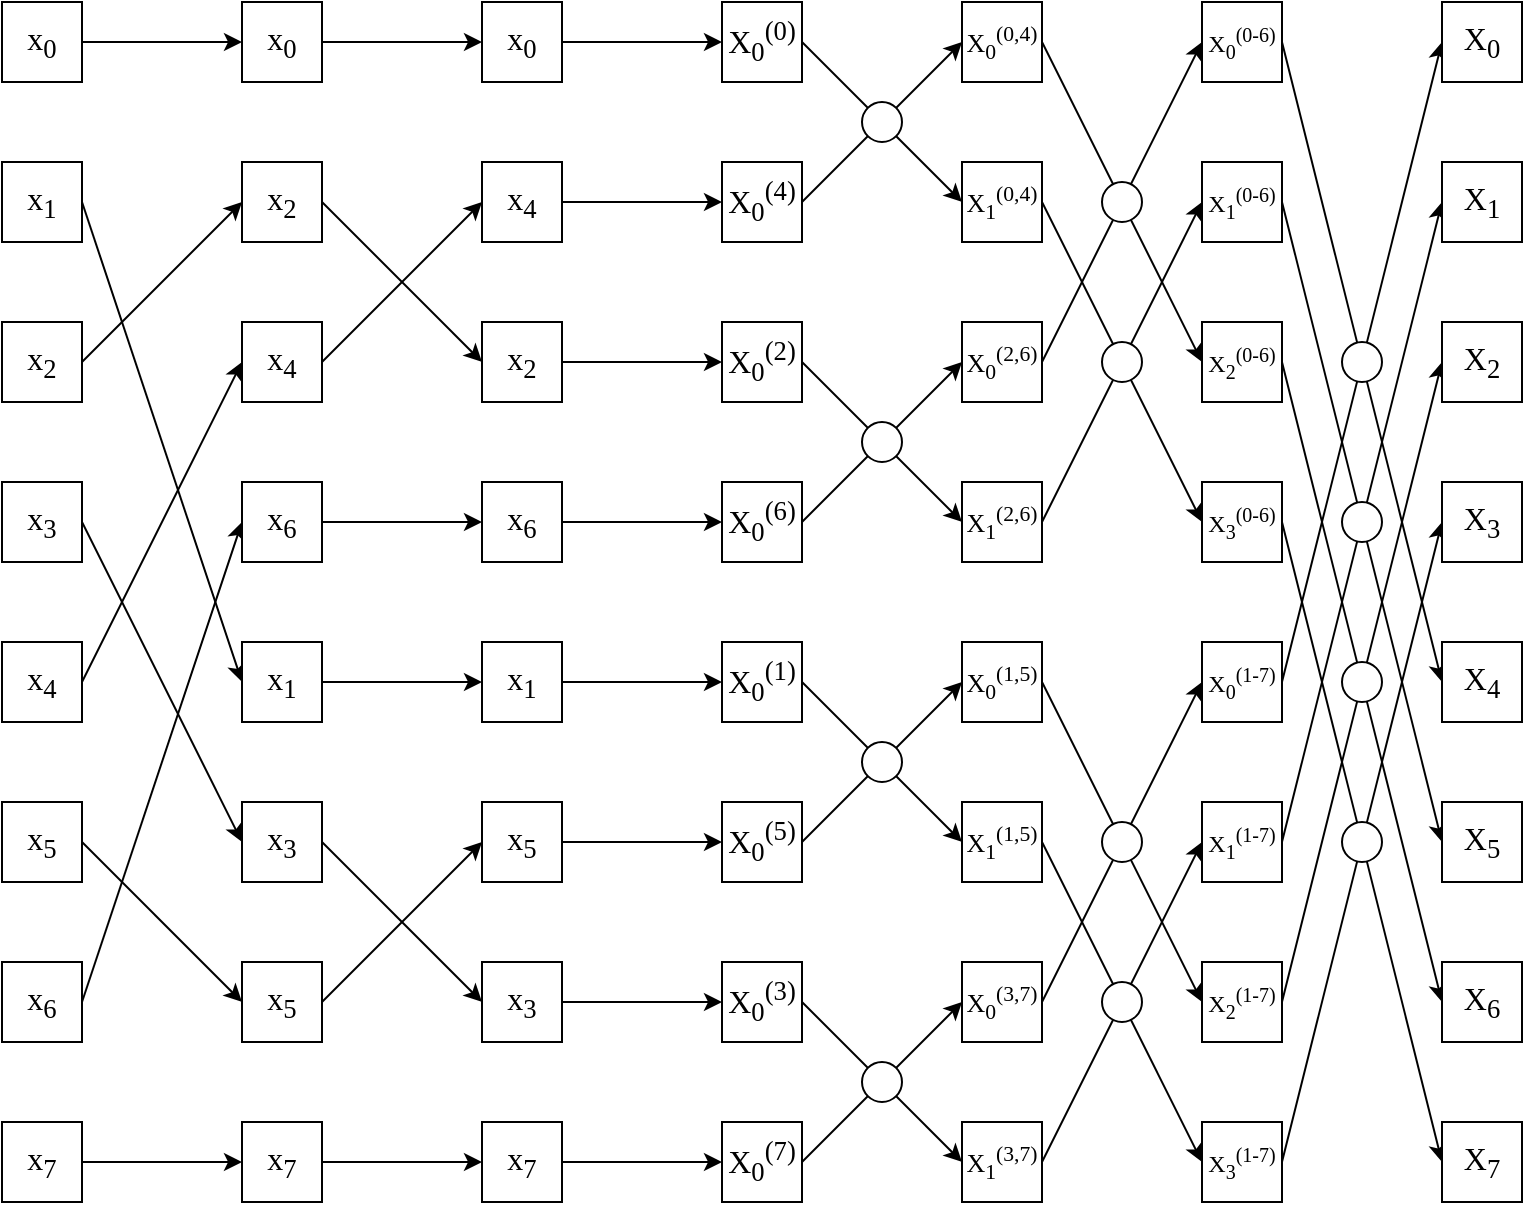 <mxfile version="20.3.3" type="device"><diagram id="jhnkoE5BqG2R3EiLrlgT" name="Page-1"><mxGraphModel dx="1422" dy="747" grid="1" gridSize="10" guides="1" tooltips="1" connect="1" arrows="1" fold="1" page="1" pageScale="1" pageWidth="1169" pageHeight="827" math="0" shadow="0"><root><mxCell id="0"/><mxCell id="1" parent="0"/><mxCell id="d2r7JKFrL6VGKfljhTlD-112" style="edgeStyle=none;rounded=0;orthogonalLoop=1;jettySize=auto;html=1;exitX=1;exitY=0.5;exitDx=0;exitDy=0;entryX=0;entryY=0.5;entryDx=0;entryDy=0;fontSize=16;fontFamily=Georgia;" edge="1" parent="1" source="d2r7JKFrL6VGKfljhTlD-1" target="d2r7JKFrL6VGKfljhTlD-42"><mxGeometry relative="1" as="geometry"/></mxCell><mxCell id="d2r7JKFrL6VGKfljhTlD-1" value="x&lt;sub&gt;1&lt;/sub&gt;" style="whiteSpace=wrap;html=1;aspect=fixed;fontSize=16;fontFamily=Georgia;" vertex="1" parent="1"><mxGeometry x="40" y="80" width="40" height="40" as="geometry"/></mxCell><mxCell id="d2r7JKFrL6VGKfljhTlD-107" style="edgeStyle=orthogonalEdgeStyle;rounded=0;orthogonalLoop=1;jettySize=auto;html=1;exitX=1;exitY=0.5;exitDx=0;exitDy=0;entryX=0;entryY=0.5;entryDx=0;entryDy=0;fontSize=16;fontFamily=Georgia;" edge="1" parent="1" source="d2r7JKFrL6VGKfljhTlD-2" target="d2r7JKFrL6VGKfljhTlD-38"><mxGeometry relative="1" as="geometry"/></mxCell><mxCell id="d2r7JKFrL6VGKfljhTlD-2" value="x&lt;sub&gt;0&lt;/sub&gt;" style="whiteSpace=wrap;html=1;aspect=fixed;fontSize=16;fontFamily=Georgia;" vertex="1" parent="1"><mxGeometry x="40" width="40" height="40" as="geometry"/></mxCell><mxCell id="d2r7JKFrL6VGKfljhTlD-116" style="edgeStyle=none;rounded=0;orthogonalLoop=1;jettySize=auto;html=1;exitX=1;exitY=0.5;exitDx=0;exitDy=0;entryX=0;entryY=0.5;entryDx=0;entryDy=0;fontSize=16;fontFamily=Georgia;" edge="1" parent="1" source="d2r7JKFrL6VGKfljhTlD-4" target="d2r7JKFrL6VGKfljhTlD-14"><mxGeometry relative="1" as="geometry"/></mxCell><mxCell id="d2r7JKFrL6VGKfljhTlD-4" value="x&lt;sub&gt;7&lt;/sub&gt;" style="whiteSpace=wrap;html=1;aspect=fixed;fontSize=16;fontFamily=Georgia;" vertex="1" parent="1"><mxGeometry x="40" y="560" width="40" height="40" as="geometry"/></mxCell><mxCell id="d2r7JKFrL6VGKfljhTlD-111" style="edgeStyle=none;rounded=0;orthogonalLoop=1;jettySize=auto;html=1;exitX=1;exitY=0.5;exitDx=0;exitDy=0;entryX=0;entryY=0.5;entryDx=0;entryDy=0;fontSize=16;fontFamily=Georgia;" edge="1" parent="1" source="d2r7JKFrL6VGKfljhTlD-5" target="d2r7JKFrL6VGKfljhTlD-41"><mxGeometry relative="1" as="geometry"/></mxCell><mxCell id="d2r7JKFrL6VGKfljhTlD-5" value="x&lt;sub&gt;6&lt;/sub&gt;" style="whiteSpace=wrap;html=1;aspect=fixed;fontSize=16;fontFamily=Georgia;" vertex="1" parent="1"><mxGeometry x="40" y="480" width="40" height="40" as="geometry"/></mxCell><mxCell id="d2r7JKFrL6VGKfljhTlD-115" style="edgeStyle=none;rounded=0;orthogonalLoop=1;jettySize=auto;html=1;exitX=1;exitY=0.5;exitDx=0;exitDy=0;entryX=0;entryY=0.5;entryDx=0;entryDy=0;fontSize=16;fontFamily=Georgia;" edge="1" parent="1" source="d2r7JKFrL6VGKfljhTlD-6" target="d2r7JKFrL6VGKfljhTlD-15"><mxGeometry relative="1" as="geometry"/></mxCell><mxCell id="d2r7JKFrL6VGKfljhTlD-6" value="x&lt;sub&gt;5&lt;/sub&gt;" style="whiteSpace=wrap;html=1;aspect=fixed;fontSize=16;fontFamily=Georgia;" vertex="1" parent="1"><mxGeometry x="40" y="400" width="40" height="40" as="geometry"/></mxCell><mxCell id="d2r7JKFrL6VGKfljhTlD-110" style="edgeStyle=none;rounded=0;orthogonalLoop=1;jettySize=auto;html=1;exitX=1;exitY=0.5;exitDx=0;exitDy=0;entryX=0;entryY=0.5;entryDx=0;entryDy=0;fontSize=16;fontFamily=Georgia;" edge="1" parent="1" source="d2r7JKFrL6VGKfljhTlD-7" target="d2r7JKFrL6VGKfljhTlD-40"><mxGeometry relative="1" as="geometry"/></mxCell><mxCell id="d2r7JKFrL6VGKfljhTlD-7" value="x&lt;sub&gt;4&lt;/sub&gt;" style="whiteSpace=wrap;html=1;aspect=fixed;fontSize=16;fontFamily=Georgia;" vertex="1" parent="1"><mxGeometry x="40" y="320" width="40" height="40" as="geometry"/></mxCell><mxCell id="d2r7JKFrL6VGKfljhTlD-114" style="edgeStyle=none;rounded=0;orthogonalLoop=1;jettySize=auto;html=1;exitX=1;exitY=0.5;exitDx=0;exitDy=0;entryX=0;entryY=0.5;entryDx=0;entryDy=0;fontSize=16;fontFamily=Georgia;" edge="1" parent="1" source="d2r7JKFrL6VGKfljhTlD-8" target="d2r7JKFrL6VGKfljhTlD-43"><mxGeometry relative="1" as="geometry"/></mxCell><mxCell id="d2r7JKFrL6VGKfljhTlD-8" value="x&lt;sub&gt;3&lt;/sub&gt;" style="whiteSpace=wrap;html=1;aspect=fixed;fontSize=16;fontFamily=Georgia;" vertex="1" parent="1"><mxGeometry x="40" y="240" width="40" height="40" as="geometry"/></mxCell><mxCell id="d2r7JKFrL6VGKfljhTlD-109" style="rounded=0;orthogonalLoop=1;jettySize=auto;html=1;exitX=1;exitY=0.5;exitDx=0;exitDy=0;entryX=0;entryY=0.5;entryDx=0;entryDy=0;fontSize=16;fontFamily=Georgia;" edge="1" parent="1" source="d2r7JKFrL6VGKfljhTlD-9" target="d2r7JKFrL6VGKfljhTlD-39"><mxGeometry relative="1" as="geometry"/></mxCell><mxCell id="d2r7JKFrL6VGKfljhTlD-9" value="x&lt;sub&gt;2&lt;/sub&gt;" style="whiteSpace=wrap;html=1;aspect=fixed;fontSize=16;fontFamily=Georgia;" vertex="1" parent="1"><mxGeometry x="40" y="160" width="40" height="40" as="geometry"/></mxCell><mxCell id="d2r7JKFrL6VGKfljhTlD-124" style="edgeStyle=none;rounded=0;orthogonalLoop=1;jettySize=auto;html=1;exitX=1;exitY=0.5;exitDx=0;exitDy=0;fontSize=16;fontFamily=Georgia;" edge="1" parent="1" source="d2r7JKFrL6VGKfljhTlD-14" target="d2r7JKFrL6VGKfljhTlD-54"><mxGeometry relative="1" as="geometry"/></mxCell><mxCell id="d2r7JKFrL6VGKfljhTlD-14" value="x&lt;sub&gt;7&lt;/sub&gt;" style="whiteSpace=wrap;html=1;aspect=fixed;fontSize=16;fontFamily=Georgia;" vertex="1" parent="1"><mxGeometry x="160" y="560" width="40" height="40" as="geometry"/></mxCell><mxCell id="d2r7JKFrL6VGKfljhTlD-123" style="edgeStyle=none;rounded=0;orthogonalLoop=1;jettySize=auto;html=1;exitX=1;exitY=0.5;exitDx=0;exitDy=0;entryX=0;entryY=0.5;entryDx=0;entryDy=0;fontSize=16;fontFamily=Georgia;" edge="1" parent="1" source="d2r7JKFrL6VGKfljhTlD-15" target="d2r7JKFrL6VGKfljhTlD-61"><mxGeometry relative="1" as="geometry"/></mxCell><mxCell id="d2r7JKFrL6VGKfljhTlD-15" value="x&lt;sub&gt;5&lt;/sub&gt;" style="whiteSpace=wrap;html=1;aspect=fixed;fontSize=16;fontFamily=Georgia;" vertex="1" parent="1"><mxGeometry x="160" y="480" width="40" height="40" as="geometry"/></mxCell><mxCell id="d2r7JKFrL6VGKfljhTlD-117" style="edgeStyle=none;rounded=0;orthogonalLoop=1;jettySize=auto;html=1;exitX=1;exitY=0.5;exitDx=0;exitDy=0;entryX=0;entryY=0.5;entryDx=0;entryDy=0;fontSize=16;fontFamily=Georgia;" edge="1" parent="1" source="d2r7JKFrL6VGKfljhTlD-38" target="d2r7JKFrL6VGKfljhTlD-56"><mxGeometry relative="1" as="geometry"/></mxCell><mxCell id="d2r7JKFrL6VGKfljhTlD-38" value="x&lt;sub&gt;0&lt;/sub&gt;" style="whiteSpace=wrap;html=1;aspect=fixed;fontSize=16;fontFamily=Georgia;" vertex="1" parent="1"><mxGeometry x="160" width="40" height="40" as="geometry"/></mxCell><mxCell id="d2r7JKFrL6VGKfljhTlD-118" style="edgeStyle=none;rounded=0;orthogonalLoop=1;jettySize=auto;html=1;exitX=1;exitY=0.5;exitDx=0;exitDy=0;entryX=0;entryY=0.5;entryDx=0;entryDy=0;fontSize=16;fontFamily=Georgia;" edge="1" parent="1" source="d2r7JKFrL6VGKfljhTlD-39" target="d2r7JKFrL6VGKfljhTlD-58"><mxGeometry relative="1" as="geometry"/></mxCell><mxCell id="d2r7JKFrL6VGKfljhTlD-39" value="x&lt;sub&gt;2&lt;/sub&gt;" style="whiteSpace=wrap;html=1;aspect=fixed;fontSize=16;fontFamily=Georgia;" vertex="1" parent="1"><mxGeometry x="160" y="80" width="40" height="40" as="geometry"/></mxCell><mxCell id="d2r7JKFrL6VGKfljhTlD-119" style="edgeStyle=none;rounded=0;orthogonalLoop=1;jettySize=auto;html=1;exitX=1;exitY=0.5;exitDx=0;exitDy=0;entryX=0;entryY=0.5;entryDx=0;entryDy=0;fontSize=16;fontFamily=Georgia;" edge="1" parent="1" source="d2r7JKFrL6VGKfljhTlD-40" target="d2r7JKFrL6VGKfljhTlD-57"><mxGeometry relative="1" as="geometry"/></mxCell><mxCell id="d2r7JKFrL6VGKfljhTlD-40" value="x&lt;sub&gt;4&lt;/sub&gt;" style="whiteSpace=wrap;html=1;aspect=fixed;fontSize=16;fontFamily=Georgia;" vertex="1" parent="1"><mxGeometry x="160" y="160" width="40" height="40" as="geometry"/></mxCell><mxCell id="d2r7JKFrL6VGKfljhTlD-120" style="edgeStyle=none;rounded=0;orthogonalLoop=1;jettySize=auto;html=1;exitX=1;exitY=0.5;exitDx=0;exitDy=0;entryX=0;entryY=0.5;entryDx=0;entryDy=0;fontSize=16;fontFamily=Georgia;" edge="1" parent="1" source="d2r7JKFrL6VGKfljhTlD-41" target="d2r7JKFrL6VGKfljhTlD-59"><mxGeometry relative="1" as="geometry"/></mxCell><mxCell id="d2r7JKFrL6VGKfljhTlD-41" value="x&lt;sub&gt;6&lt;/sub&gt;" style="whiteSpace=wrap;html=1;aspect=fixed;fontSize=16;fontFamily=Georgia;" vertex="1" parent="1"><mxGeometry x="160" y="240" width="40" height="40" as="geometry"/></mxCell><mxCell id="d2r7JKFrL6VGKfljhTlD-121" style="edgeStyle=none;rounded=0;orthogonalLoop=1;jettySize=auto;html=1;exitX=1;exitY=0.5;exitDx=0;exitDy=0;entryX=0;entryY=0.5;entryDx=0;entryDy=0;fontSize=16;fontFamily=Georgia;" edge="1" parent="1" source="d2r7JKFrL6VGKfljhTlD-42" target="d2r7JKFrL6VGKfljhTlD-60"><mxGeometry relative="1" as="geometry"/></mxCell><mxCell id="d2r7JKFrL6VGKfljhTlD-42" value="x&lt;sub&gt;1&lt;/sub&gt;" style="whiteSpace=wrap;html=1;aspect=fixed;fontSize=16;fontFamily=Georgia;" vertex="1" parent="1"><mxGeometry x="160" y="320" width="40" height="40" as="geometry"/></mxCell><mxCell id="d2r7JKFrL6VGKfljhTlD-122" style="edgeStyle=none;rounded=0;orthogonalLoop=1;jettySize=auto;html=1;exitX=1;exitY=0.5;exitDx=0;exitDy=0;entryX=0;entryY=0.5;entryDx=0;entryDy=0;fontSize=16;fontFamily=Georgia;" edge="1" parent="1" source="d2r7JKFrL6VGKfljhTlD-43" target="d2r7JKFrL6VGKfljhTlD-55"><mxGeometry relative="1" as="geometry"/></mxCell><mxCell id="d2r7JKFrL6VGKfljhTlD-43" value="x&lt;sub&gt;3&lt;/sub&gt;" style="whiteSpace=wrap;html=1;aspect=fixed;fontSize=16;fontFamily=Georgia;" vertex="1" parent="1"><mxGeometry x="160" y="400" width="40" height="40" as="geometry"/></mxCell><mxCell id="d2r7JKFrL6VGKfljhTlD-140" style="edgeStyle=none;rounded=0;orthogonalLoop=1;jettySize=auto;html=1;exitX=1;exitY=0.5;exitDx=0;exitDy=0;entryX=0;entryY=0.5;entryDx=0;entryDy=0;fontSize=16;fontFamily=Georgia;" edge="1" parent="1" source="d2r7JKFrL6VGKfljhTlD-47" target="d2r7JKFrL6VGKfljhTlD-66"><mxGeometry relative="1" as="geometry"/></mxCell><mxCell id="d2r7JKFrL6VGKfljhTlD-47" value="X&lt;sub&gt;0&lt;/sub&gt;&lt;sup&gt;(7)&lt;/sup&gt;" style="whiteSpace=wrap;html=1;aspect=fixed;fontSize=16;fontFamily=Georgia;" vertex="1" parent="1"><mxGeometry x="400" y="560" width="40" height="40" as="geometry"/></mxCell><mxCell id="d2r7JKFrL6VGKfljhTlD-181" style="edgeStyle=none;rounded=0;orthogonalLoop=1;jettySize=auto;html=1;exitX=1;exitY=0.5;exitDx=0;exitDy=0;entryX=0;entryY=0.5;entryDx=0;entryDy=0;fontSize=16;fontFamily=Georgia;" edge="1" parent="1" source="d2r7JKFrL6VGKfljhTlD-48" target="d2r7JKFrL6VGKfljhTlD-65"><mxGeometry relative="1" as="geometry"/></mxCell><mxCell id="d2r7JKFrL6VGKfljhTlD-48" value="X&lt;sub&gt;0&lt;/sub&gt;&lt;sup&gt;(3)&lt;/sup&gt;" style="whiteSpace=wrap;html=1;aspect=fixed;fontSize=16;fontFamily=Georgia;" vertex="1" parent="1"><mxGeometry x="400" y="480" width="40" height="40" as="geometry"/></mxCell><mxCell id="d2r7JKFrL6VGKfljhTlD-180" style="edgeStyle=none;rounded=0;orthogonalLoop=1;jettySize=auto;html=1;exitX=1;exitY=0.5;exitDx=0;exitDy=0;entryX=0;entryY=0.5;entryDx=0;entryDy=0;fontSize=16;fontFamily=Georgia;" edge="1" parent="1" source="d2r7JKFrL6VGKfljhTlD-49" target="d2r7JKFrL6VGKfljhTlD-68"><mxGeometry relative="1" as="geometry"/></mxCell><mxCell id="d2r7JKFrL6VGKfljhTlD-49" value="X&lt;sub&gt;0&lt;/sub&gt;&lt;sup&gt;(5)&lt;/sup&gt;" style="whiteSpace=wrap;html=1;aspect=fixed;fontSize=16;fontFamily=Georgia;" vertex="1" parent="1"><mxGeometry x="400" y="400" width="40" height="40" as="geometry"/></mxCell><mxCell id="d2r7JKFrL6VGKfljhTlD-137" style="edgeStyle=none;rounded=0;orthogonalLoop=1;jettySize=auto;html=1;exitX=1;exitY=0.5;exitDx=0;exitDy=0;entryX=0;entryY=0.5;entryDx=0;entryDy=0;fontSize=16;fontFamily=Georgia;" edge="1" parent="1" source="d2r7JKFrL6VGKfljhTlD-50" target="d2r7JKFrL6VGKfljhTlD-67"><mxGeometry relative="1" as="geometry"/></mxCell><mxCell id="d2r7JKFrL6VGKfljhTlD-50" value="X&lt;sub&gt;0&lt;/sub&gt;&lt;sup&gt;(1)&lt;/sup&gt;" style="whiteSpace=wrap;html=1;aspect=fixed;fontSize=16;fontFamily=Georgia;" vertex="1" parent="1"><mxGeometry x="400" y="320" width="40" height="40" as="geometry"/></mxCell><mxCell id="d2r7JKFrL6VGKfljhTlD-179" style="edgeStyle=none;rounded=0;orthogonalLoop=1;jettySize=auto;html=1;exitX=1;exitY=0.5;exitDx=0;exitDy=0;entryX=0;entryY=0.5;entryDx=0;entryDy=0;fontSize=16;fontFamily=Georgia;" edge="1" parent="1" source="d2r7JKFrL6VGKfljhTlD-51" target="d2r7JKFrL6VGKfljhTlD-70"><mxGeometry relative="1" as="geometry"/></mxCell><mxCell id="d2r7JKFrL6VGKfljhTlD-51" value="X&lt;sub&gt;0&lt;/sub&gt;&lt;sup&gt;(6)&lt;/sup&gt;" style="whiteSpace=wrap;html=1;aspect=fixed;fontSize=16;fontFamily=Georgia;" vertex="1" parent="1"><mxGeometry x="400" y="240" width="40" height="40" as="geometry"/></mxCell><mxCell id="d2r7JKFrL6VGKfljhTlD-135" style="edgeStyle=none;rounded=0;orthogonalLoop=1;jettySize=auto;html=1;exitX=1;exitY=0.5;exitDx=0;exitDy=0;entryX=0;entryY=0.5;entryDx=0;entryDy=0;fontSize=16;fontFamily=Georgia;" edge="1" parent="1" source="d2r7JKFrL6VGKfljhTlD-52" target="d2r7JKFrL6VGKfljhTlD-69"><mxGeometry relative="1" as="geometry"/></mxCell><mxCell id="d2r7JKFrL6VGKfljhTlD-52" value="X&lt;sub&gt;0&lt;/sub&gt;&lt;sup&gt;(2)&lt;/sup&gt;" style="whiteSpace=wrap;html=1;aspect=fixed;fontSize=16;fontFamily=Georgia;" vertex="1" parent="1"><mxGeometry x="400" y="160" width="40" height="40" as="geometry"/></mxCell><mxCell id="d2r7JKFrL6VGKfljhTlD-132" style="edgeStyle=none;rounded=0;orthogonalLoop=1;jettySize=auto;html=1;exitX=1;exitY=0.5;exitDx=0;exitDy=0;entryX=0;entryY=0.5;entryDx=0;entryDy=0;fontSize=16;fontFamily=Georgia;" edge="1" parent="1" source="d2r7JKFrL6VGKfljhTlD-54" target="d2r7JKFrL6VGKfljhTlD-47"><mxGeometry relative="1" as="geometry"/></mxCell><mxCell id="d2r7JKFrL6VGKfljhTlD-54" value="x&lt;sub&gt;7&lt;/sub&gt;" style="whiteSpace=wrap;html=1;aspect=fixed;fontSize=16;fontFamily=Georgia;" vertex="1" parent="1"><mxGeometry x="280" y="560" width="40" height="40" as="geometry"/></mxCell><mxCell id="d2r7JKFrL6VGKfljhTlD-131" style="edgeStyle=none;rounded=0;orthogonalLoop=1;jettySize=auto;html=1;exitX=1;exitY=0.5;exitDx=0;exitDy=0;fontSize=16;fontFamily=Georgia;" edge="1" parent="1" source="d2r7JKFrL6VGKfljhTlD-55" target="d2r7JKFrL6VGKfljhTlD-48"><mxGeometry relative="1" as="geometry"/></mxCell><mxCell id="d2r7JKFrL6VGKfljhTlD-55" value="x&lt;sub&gt;3&lt;/sub&gt;" style="whiteSpace=wrap;html=1;aspect=fixed;fontSize=16;fontFamily=Georgia;" vertex="1" parent="1"><mxGeometry x="280" y="480" width="40" height="40" as="geometry"/></mxCell><mxCell id="d2r7JKFrL6VGKfljhTlD-125" style="edgeStyle=none;rounded=0;orthogonalLoop=1;jettySize=auto;html=1;exitX=1;exitY=0.5;exitDx=0;exitDy=0;entryX=0;entryY=0.5;entryDx=0;entryDy=0;fontSize=16;fontFamily=Georgia;" edge="1" parent="1" source="d2r7JKFrL6VGKfljhTlD-56" target="d2r7JKFrL6VGKfljhTlD-104"><mxGeometry relative="1" as="geometry"/></mxCell><mxCell id="d2r7JKFrL6VGKfljhTlD-56" value="x&lt;sub&gt;0&lt;/sub&gt;" style="whiteSpace=wrap;html=1;aspect=fixed;fontSize=16;fontFamily=Georgia;" vertex="1" parent="1"><mxGeometry x="280" width="40" height="40" as="geometry"/></mxCell><mxCell id="d2r7JKFrL6VGKfljhTlD-126" style="edgeStyle=none;rounded=0;orthogonalLoop=1;jettySize=auto;html=1;exitX=1;exitY=0.5;exitDx=0;exitDy=0;entryX=0;entryY=0.5;entryDx=0;entryDy=0;fontSize=16;fontFamily=Georgia;" edge="1" parent="1" source="d2r7JKFrL6VGKfljhTlD-57" target="d2r7JKFrL6VGKfljhTlD-105"><mxGeometry relative="1" as="geometry"/></mxCell><mxCell id="d2r7JKFrL6VGKfljhTlD-57" value="x&lt;sub&gt;4&lt;/sub&gt;" style="whiteSpace=wrap;html=1;aspect=fixed;fontSize=16;fontFamily=Georgia;" vertex="1" parent="1"><mxGeometry x="280" y="80" width="40" height="40" as="geometry"/></mxCell><mxCell id="d2r7JKFrL6VGKfljhTlD-127" style="edgeStyle=none;rounded=0;orthogonalLoop=1;jettySize=auto;html=1;exitX=1;exitY=0.5;exitDx=0;exitDy=0;fontSize=16;fontFamily=Georgia;" edge="1" parent="1" source="d2r7JKFrL6VGKfljhTlD-58" target="d2r7JKFrL6VGKfljhTlD-52"><mxGeometry relative="1" as="geometry"/></mxCell><mxCell id="d2r7JKFrL6VGKfljhTlD-58" value="x&lt;sub&gt;2&lt;/sub&gt;" style="whiteSpace=wrap;html=1;aspect=fixed;fontSize=16;fontFamily=Georgia;" vertex="1" parent="1"><mxGeometry x="280" y="160" width="40" height="40" as="geometry"/></mxCell><mxCell id="d2r7JKFrL6VGKfljhTlD-128" style="edgeStyle=none;rounded=0;orthogonalLoop=1;jettySize=auto;html=1;exitX=1;exitY=0.5;exitDx=0;exitDy=0;fontSize=16;fontFamily=Georgia;" edge="1" parent="1" source="d2r7JKFrL6VGKfljhTlD-59" target="d2r7JKFrL6VGKfljhTlD-51"><mxGeometry relative="1" as="geometry"/></mxCell><mxCell id="d2r7JKFrL6VGKfljhTlD-59" value="x&lt;sub&gt;6&lt;/sub&gt;" style="whiteSpace=wrap;html=1;aspect=fixed;fontSize=16;fontFamily=Georgia;" vertex="1" parent="1"><mxGeometry x="280" y="240" width="40" height="40" as="geometry"/></mxCell><mxCell id="d2r7JKFrL6VGKfljhTlD-129" style="edgeStyle=none;rounded=0;orthogonalLoop=1;jettySize=auto;html=1;exitX=1;exitY=0.5;exitDx=0;exitDy=0;fontSize=16;fontFamily=Georgia;" edge="1" parent="1" source="d2r7JKFrL6VGKfljhTlD-60" target="d2r7JKFrL6VGKfljhTlD-50"><mxGeometry relative="1" as="geometry"/></mxCell><mxCell id="d2r7JKFrL6VGKfljhTlD-60" value="x&lt;sub&gt;1&lt;/sub&gt;" style="whiteSpace=wrap;html=1;aspect=fixed;fontSize=16;fontFamily=Georgia;" vertex="1" parent="1"><mxGeometry x="280" y="320" width="40" height="40" as="geometry"/></mxCell><mxCell id="d2r7JKFrL6VGKfljhTlD-130" style="edgeStyle=none;rounded=0;orthogonalLoop=1;jettySize=auto;html=1;exitX=1;exitY=0.5;exitDx=0;exitDy=0;entryX=0;entryY=0.5;entryDx=0;entryDy=0;fontSize=16;fontFamily=Georgia;" edge="1" parent="1" source="d2r7JKFrL6VGKfljhTlD-61" target="d2r7JKFrL6VGKfljhTlD-49"><mxGeometry relative="1" as="geometry"/></mxCell><mxCell id="d2r7JKFrL6VGKfljhTlD-61" value="x&lt;sub&gt;5&lt;/sub&gt;" style="whiteSpace=wrap;html=1;aspect=fixed;fontSize=16;fontFamily=Georgia;" vertex="1" parent="1"><mxGeometry x="280" y="400" width="40" height="40" as="geometry"/></mxCell><mxCell id="d2r7JKFrL6VGKfljhTlD-184" style="edgeStyle=none;rounded=0;orthogonalLoop=1;jettySize=auto;html=1;exitX=1;exitY=0.5;exitDx=0;exitDy=0;entryX=0;entryY=0.5;entryDx=0;entryDy=0;fontSize=16;fontFamily=Georgia;" edge="1" parent="1" source="d2r7JKFrL6VGKfljhTlD-62" target="d2r7JKFrL6VGKfljhTlD-77"><mxGeometry relative="1" as="geometry"/></mxCell><mxCell id="d2r7JKFrL6VGKfljhTlD-62" value="&lt;font style=&quot;font-size: 13px;&quot;&gt;X&lt;sub&gt;1&lt;/sub&gt;&lt;sup&gt;(0,4)&lt;/sup&gt;&lt;/font&gt;" style="whiteSpace=wrap;html=1;aspect=fixed;fontSize=16;fontFamily=Georgia;" vertex="1" parent="1"><mxGeometry x="520" y="80" width="40" height="40" as="geometry"/></mxCell><mxCell id="d2r7JKFrL6VGKfljhTlD-141" style="edgeStyle=none;rounded=0;orthogonalLoop=1;jettySize=auto;html=1;exitX=1;exitY=0.5;exitDx=0;exitDy=0;entryX=0;entryY=0.5;entryDx=0;entryDy=0;fontSize=16;fontFamily=Georgia;" edge="1" parent="1" source="d2r7JKFrL6VGKfljhTlD-63" target="d2r7JKFrL6VGKfljhTlD-76"><mxGeometry relative="1" as="geometry"/></mxCell><mxCell id="d2r7JKFrL6VGKfljhTlD-63" value="&lt;font style=&quot;font-size: 13px;&quot;&gt;X&lt;sub&gt;0&lt;/sub&gt;&lt;sup&gt;(0,4)&lt;/sup&gt;&lt;/font&gt;" style="whiteSpace=wrap;html=1;aspect=fixed;fontSize=16;fontFamily=Georgia;" vertex="1" parent="1"><mxGeometry x="520" width="40" height="40" as="geometry"/></mxCell><mxCell id="d2r7JKFrL6VGKfljhTlD-183" style="edgeStyle=none;rounded=0;orthogonalLoop=1;jettySize=auto;html=1;exitX=1;exitY=0.5;exitDx=0;exitDy=0;entryX=0;entryY=0.5;entryDx=0;entryDy=0;fontSize=16;fontFamily=Georgia;" edge="1" parent="1" source="d2r7JKFrL6VGKfljhTlD-65" target="d2r7JKFrL6VGKfljhTlD-79"><mxGeometry relative="1" as="geometry"/></mxCell><mxCell id="d2r7JKFrL6VGKfljhTlD-65" value="&lt;font style=&quot;font-size: 13px;&quot;&gt;X&lt;sub&gt;1&lt;/sub&gt;&lt;sup&gt;(3,7)&lt;/sup&gt;&lt;/font&gt;" style="whiteSpace=wrap;html=1;aspect=fixed;fontSize=16;fontFamily=Georgia;" vertex="1" parent="1"><mxGeometry x="520" y="560" width="40" height="40" as="geometry"/></mxCell><mxCell id="d2r7JKFrL6VGKfljhTlD-182" style="edgeStyle=none;rounded=0;orthogonalLoop=1;jettySize=auto;html=1;exitX=1;exitY=0.5;exitDx=0;exitDy=0;entryX=0;entryY=0.5;entryDx=0;entryDy=0;fontSize=16;fontFamily=Georgia;" edge="1" parent="1" source="d2r7JKFrL6VGKfljhTlD-66" target="d2r7JKFrL6VGKfljhTlD-78"><mxGeometry relative="1" as="geometry"/></mxCell><mxCell id="d2r7JKFrL6VGKfljhTlD-66" value="&lt;font style=&quot;font-size: 13px;&quot;&gt;X&lt;sub&gt;0&lt;/sub&gt;&lt;sup&gt;(3,7)&lt;/sup&gt;&lt;/font&gt;" style="whiteSpace=wrap;html=1;aspect=fixed;fontSize=16;fontFamily=Georgia;" vertex="1" parent="1"><mxGeometry x="520" y="480" width="40" height="40" as="geometry"/></mxCell><mxCell id="d2r7JKFrL6VGKfljhTlD-148" style="edgeStyle=none;rounded=0;orthogonalLoop=1;jettySize=auto;html=1;exitX=1;exitY=0.5;exitDx=0;exitDy=0;entryX=0;entryY=0.5;entryDx=0;entryDy=0;fontSize=16;fontFamily=Georgia;" edge="1" parent="1" source="d2r7JKFrL6VGKfljhTlD-67" target="d2r7JKFrL6VGKfljhTlD-72"><mxGeometry relative="1" as="geometry"/></mxCell><mxCell id="d2r7JKFrL6VGKfljhTlD-67" value="&lt;font style=&quot;font-size: 13px;&quot;&gt;X&lt;sub&gt;1&lt;/sub&gt;&lt;sup&gt;(1,5)&lt;/sup&gt;&lt;/font&gt;" style="whiteSpace=wrap;html=1;aspect=fixed;fontSize=16;fontFamily=Georgia;" vertex="1" parent="1"><mxGeometry x="520" y="400" width="40" height="40" as="geometry"/></mxCell><mxCell id="d2r7JKFrL6VGKfljhTlD-147" style="edgeStyle=none;rounded=0;orthogonalLoop=1;jettySize=auto;html=1;exitX=1;exitY=0.5;exitDx=0;exitDy=0;entryX=0;entryY=0.5;entryDx=0;entryDy=0;fontSize=16;fontFamily=Georgia;" edge="1" parent="1" source="d2r7JKFrL6VGKfljhTlD-68" target="d2r7JKFrL6VGKfljhTlD-73"><mxGeometry relative="1" as="geometry"/></mxCell><mxCell id="d2r7JKFrL6VGKfljhTlD-68" value="&lt;font style=&quot;font-size: 13px;&quot;&gt;X&lt;sub&gt;0&lt;/sub&gt;&lt;sup&gt;(1,5)&lt;/sup&gt;&lt;/font&gt;" style="whiteSpace=wrap;html=1;aspect=fixed;fontSize=16;fontFamily=Georgia;" vertex="1" parent="1"><mxGeometry x="520" y="320" width="40" height="40" as="geometry"/></mxCell><mxCell id="d2r7JKFrL6VGKfljhTlD-144" style="edgeStyle=none;rounded=0;orthogonalLoop=1;jettySize=auto;html=1;exitX=1;exitY=0.5;exitDx=0;exitDy=0;entryX=0;entryY=0.5;entryDx=0;entryDy=0;fontSize=16;fontFamily=Georgia;" edge="1" parent="1" source="d2r7JKFrL6VGKfljhTlD-69" target="d2r7JKFrL6VGKfljhTlD-75"><mxGeometry relative="1" as="geometry"/></mxCell><mxCell id="d2r7JKFrL6VGKfljhTlD-69" value="&lt;font style=&quot;font-size: 13px;&quot;&gt;X&lt;sub&gt;1&lt;/sub&gt;&lt;sup&gt;(2,6)&lt;/sup&gt;&lt;/font&gt;" style="whiteSpace=wrap;html=1;aspect=fixed;fontSize=16;fontFamily=Georgia;" vertex="1" parent="1"><mxGeometry x="520" y="240" width="40" height="40" as="geometry"/></mxCell><mxCell id="d2r7JKFrL6VGKfljhTlD-185" style="edgeStyle=none;rounded=0;orthogonalLoop=1;jettySize=auto;html=1;exitX=1;exitY=0.5;exitDx=0;exitDy=0;entryX=0;entryY=0.5;entryDx=0;entryDy=0;fontSize=16;fontFamily=Georgia;" edge="1" parent="1" source="d2r7JKFrL6VGKfljhTlD-70" target="d2r7JKFrL6VGKfljhTlD-74"><mxGeometry relative="1" as="geometry"/></mxCell><mxCell id="d2r7JKFrL6VGKfljhTlD-70" value="&lt;font style=&quot;font-size: 13px;&quot;&gt;X&lt;sub&gt;0&lt;/sub&gt;&lt;sup&gt;(2,6)&lt;/sup&gt;&lt;/font&gt;" style="whiteSpace=wrap;html=1;aspect=fixed;fontSize=16;fontFamily=Georgia;" vertex="1" parent="1"><mxGeometry x="520" y="160" width="40" height="40" as="geometry"/></mxCell><mxCell id="d2r7JKFrL6VGKfljhTlD-193" style="edgeStyle=none;rounded=0;orthogonalLoop=1;jettySize=auto;html=1;exitX=1;exitY=0.5;exitDx=0;exitDy=0;entryX=0;entryY=0.5;entryDx=0;entryDy=0;fontSize=16;fontFamily=Georgia;" edge="1" parent="1" source="d2r7JKFrL6VGKfljhTlD-72" target="d2r7JKFrL6VGKfljhTlD-87"><mxGeometry relative="1" as="geometry"/></mxCell><mxCell id="d2r7JKFrL6VGKfljhTlD-72" value="&lt;font style=&quot;font-size: 12px;&quot;&gt;X&lt;sub&gt;3&lt;/sub&gt;&lt;sup&gt;(1-7)&lt;/sup&gt;&lt;/font&gt;" style="whiteSpace=wrap;html=1;aspect=fixed;fontSize=16;fontFamily=Georgia;" vertex="1" parent="1"><mxGeometry x="640" y="560" width="40" height="40" as="geometry"/></mxCell><mxCell id="d2r7JKFrL6VGKfljhTlD-192" style="edgeStyle=none;rounded=0;orthogonalLoop=1;jettySize=auto;html=1;exitX=1;exitY=0.5;exitDx=0;exitDy=0;entryX=0;entryY=0.5;entryDx=0;entryDy=0;fontSize=16;fontFamily=Georgia;" edge="1" parent="1" source="d2r7JKFrL6VGKfljhTlD-73" target="d2r7JKFrL6VGKfljhTlD-88"><mxGeometry relative="1" as="geometry"/></mxCell><mxCell id="d2r7JKFrL6VGKfljhTlD-73" value="&lt;font style=&quot;font-size: 12px;&quot;&gt;X&lt;sub&gt;2&lt;/sub&gt;&lt;sup&gt;(1-7)&lt;/sup&gt;&lt;/font&gt;" style="whiteSpace=wrap;html=1;aspect=fixed;fontSize=16;fontFamily=Georgia;" vertex="1" parent="1"><mxGeometry x="640" y="480" width="40" height="40" as="geometry"/></mxCell><mxCell id="d2r7JKFrL6VGKfljhTlD-186" style="edgeStyle=none;rounded=0;orthogonalLoop=1;jettySize=auto;html=1;exitX=1;exitY=0.5;exitDx=0;exitDy=0;entryX=0;entryY=0.5;entryDx=0;entryDy=0;fontSize=16;fontFamily=Georgia;" edge="1" parent="1" source="d2r7JKFrL6VGKfljhTlD-74" target="d2r7JKFrL6VGKfljhTlD-86"><mxGeometry relative="1" as="geometry"/></mxCell><mxCell id="d2r7JKFrL6VGKfljhTlD-74" value="&lt;font style=&quot;font-size: 12px;&quot;&gt;X&lt;sub&gt;0&lt;/sub&gt;&lt;sup&gt;(0-6)&lt;/sup&gt;&lt;/font&gt;" style="whiteSpace=wrap;html=1;aspect=fixed;fontSize=16;fontFamily=Georgia;" vertex="1" parent="1"><mxGeometry x="640" width="40" height="40" as="geometry"/></mxCell><mxCell id="d2r7JKFrL6VGKfljhTlD-187" style="edgeStyle=none;rounded=0;orthogonalLoop=1;jettySize=auto;html=1;exitX=1;exitY=0.5;exitDx=0;exitDy=0;entryX=0;entryY=0.5;entryDx=0;entryDy=0;fontSize=16;fontFamily=Georgia;" edge="1" parent="1" source="d2r7JKFrL6VGKfljhTlD-75" target="d2r7JKFrL6VGKfljhTlD-103"><mxGeometry relative="1" as="geometry"/></mxCell><mxCell id="d2r7JKFrL6VGKfljhTlD-75" value="&lt;font style=&quot;font-size: 12px;&quot;&gt;X&lt;sub&gt;1&lt;/sub&gt;&lt;sup&gt;(0-6)&lt;/sup&gt;&lt;/font&gt;" style="whiteSpace=wrap;html=1;aspect=fixed;fontSize=16;fontFamily=Georgia;" vertex="1" parent="1"><mxGeometry x="640" y="80" width="40" height="40" as="geometry"/></mxCell><mxCell id="d2r7JKFrL6VGKfljhTlD-188" style="edgeStyle=none;rounded=0;orthogonalLoop=1;jettySize=auto;html=1;exitX=1;exitY=0.5;exitDx=0;exitDy=0;entryX=0;entryY=0.5;entryDx=0;entryDy=0;fontSize=16;fontFamily=Georgia;" edge="1" parent="1" source="d2r7JKFrL6VGKfljhTlD-76" target="d2r7JKFrL6VGKfljhTlD-102"><mxGeometry relative="1" as="geometry"/></mxCell><mxCell id="d2r7JKFrL6VGKfljhTlD-76" value="&lt;font style=&quot;font-size: 12px;&quot;&gt;X&lt;sub&gt;2&lt;/sub&gt;&lt;sup&gt;(0-6)&lt;/sup&gt;&lt;/font&gt;" style="whiteSpace=wrap;html=1;aspect=fixed;fontSize=16;fontFamily=Georgia;" vertex="1" parent="1"><mxGeometry x="640" y="160" width="40" height="40" as="geometry"/></mxCell><mxCell id="d2r7JKFrL6VGKfljhTlD-189" style="edgeStyle=none;rounded=0;orthogonalLoop=1;jettySize=auto;html=1;exitX=1;exitY=0.5;exitDx=0;exitDy=0;entryX=0;entryY=0.5;entryDx=0;entryDy=0;fontSize=16;fontFamily=Georgia;" edge="1" parent="1" source="d2r7JKFrL6VGKfljhTlD-77" target="d2r7JKFrL6VGKfljhTlD-101"><mxGeometry relative="1" as="geometry"/></mxCell><mxCell id="d2r7JKFrL6VGKfljhTlD-77" value="&lt;font style=&quot;font-size: 12px;&quot;&gt;X&lt;sub&gt;3&lt;/sub&gt;&lt;sup&gt;(0-6)&lt;/sup&gt;&lt;/font&gt;" style="whiteSpace=wrap;html=1;aspect=fixed;fontSize=16;fontFamily=Georgia;" vertex="1" parent="1"><mxGeometry x="640" y="240" width="40" height="40" as="geometry"/></mxCell><mxCell id="d2r7JKFrL6VGKfljhTlD-190" style="edgeStyle=none;rounded=0;orthogonalLoop=1;jettySize=auto;html=1;exitX=1;exitY=0.5;exitDx=0;exitDy=0;entryX=0;entryY=0.5;entryDx=0;entryDy=0;fontSize=16;fontFamily=Georgia;" edge="1" parent="1" source="d2r7JKFrL6VGKfljhTlD-78" target="d2r7JKFrL6VGKfljhTlD-81"><mxGeometry relative="1" as="geometry"/></mxCell><mxCell id="d2r7JKFrL6VGKfljhTlD-78" value="&lt;font style=&quot;font-size: 12px;&quot;&gt;X&lt;sub&gt;0&lt;/sub&gt;&lt;sup&gt;(1-7)&lt;/sup&gt;&lt;/font&gt;" style="whiteSpace=wrap;html=1;aspect=fixed;fontSize=16;fontFamily=Georgia;" vertex="1" parent="1"><mxGeometry x="640" y="320" width="40" height="40" as="geometry"/></mxCell><mxCell id="d2r7JKFrL6VGKfljhTlD-191" style="edgeStyle=none;rounded=0;orthogonalLoop=1;jettySize=auto;html=1;exitX=1;exitY=0.5;exitDx=0;exitDy=0;entryX=0;entryY=0.5;entryDx=0;entryDy=0;fontSize=16;fontFamily=Georgia;" edge="1" parent="1" source="d2r7JKFrL6VGKfljhTlD-79" target="d2r7JKFrL6VGKfljhTlD-80"><mxGeometry relative="1" as="geometry"/></mxCell><mxCell id="d2r7JKFrL6VGKfljhTlD-79" value="&lt;font style=&quot;font-size: 12px;&quot;&gt;X&lt;sub&gt;1&lt;/sub&gt;&lt;sup&gt;(1-7)&lt;/sup&gt;&lt;/font&gt;" style="whiteSpace=wrap;html=1;aspect=fixed;fontSize=16;fontFamily=Georgia;" vertex="1" parent="1"><mxGeometry x="640" y="400" width="40" height="40" as="geometry"/></mxCell><mxCell id="d2r7JKFrL6VGKfljhTlD-80" value="X&lt;sub&gt;1&lt;/sub&gt;" style="whiteSpace=wrap;html=1;aspect=fixed;fontSize=16;fontFamily=Georgia;" vertex="1" parent="1"><mxGeometry x="760" y="80" width="40" height="40" as="geometry"/></mxCell><mxCell id="d2r7JKFrL6VGKfljhTlD-81" value="X&lt;sub&gt;0&lt;/sub&gt;" style="whiteSpace=wrap;html=1;aspect=fixed;fontSize=16;fontFamily=Georgia;" vertex="1" parent="1"><mxGeometry x="760" width="40" height="40" as="geometry"/></mxCell><mxCell id="d2r7JKFrL6VGKfljhTlD-86" value="X&lt;sub&gt;4&lt;/sub&gt;" style="whiteSpace=wrap;html=1;aspect=fixed;fontSize=16;fontFamily=Georgia;" vertex="1" parent="1"><mxGeometry x="760" y="320" width="40" height="40" as="geometry"/></mxCell><mxCell id="d2r7JKFrL6VGKfljhTlD-87" value="X&lt;sub&gt;3&lt;/sub&gt;" style="whiteSpace=wrap;html=1;aspect=fixed;fontSize=16;fontFamily=Georgia;" vertex="1" parent="1"><mxGeometry x="760" y="240" width="40" height="40" as="geometry"/></mxCell><mxCell id="d2r7JKFrL6VGKfljhTlD-88" value="X&lt;sub&gt;2&lt;/sub&gt;" style="whiteSpace=wrap;html=1;aspect=fixed;fontSize=16;fontFamily=Georgia;" vertex="1" parent="1"><mxGeometry x="760" y="160" width="40" height="40" as="geometry"/></mxCell><mxCell id="d2r7JKFrL6VGKfljhTlD-101" value="X&lt;sub&gt;7&lt;/sub&gt;" style="whiteSpace=wrap;html=1;aspect=fixed;fontSize=16;fontFamily=Georgia;" vertex="1" parent="1"><mxGeometry x="760" y="560" width="40" height="40" as="geometry"/></mxCell><mxCell id="d2r7JKFrL6VGKfljhTlD-102" value="X&lt;sub&gt;6&lt;/sub&gt;" style="whiteSpace=wrap;html=1;aspect=fixed;fontSize=16;fontFamily=Georgia;" vertex="1" parent="1"><mxGeometry x="760" y="480" width="40" height="40" as="geometry"/></mxCell><mxCell id="d2r7JKFrL6VGKfljhTlD-103" value="X&lt;sub&gt;5&lt;/sub&gt;" style="whiteSpace=wrap;html=1;aspect=fixed;fontSize=16;fontFamily=Georgia;" vertex="1" parent="1"><mxGeometry x="760" y="400" width="40" height="40" as="geometry"/></mxCell><mxCell id="d2r7JKFrL6VGKfljhTlD-177" style="edgeStyle=none;rounded=0;orthogonalLoop=1;jettySize=auto;html=1;exitX=1;exitY=0.5;exitDx=0;exitDy=0;entryX=0;entryY=0.5;entryDx=0;entryDy=0;fontSize=16;fontFamily=Georgia;" edge="1" parent="1" source="d2r7JKFrL6VGKfljhTlD-104" target="d2r7JKFrL6VGKfljhTlD-62"><mxGeometry relative="1" as="geometry"/></mxCell><mxCell id="d2r7JKFrL6VGKfljhTlD-104" value="X&lt;sub&gt;0&lt;/sub&gt;&lt;sup&gt;(0)&lt;/sup&gt;" style="whiteSpace=wrap;html=1;aspect=fixed;fontSize=16;fontFamily=Georgia;" vertex="1" parent="1"><mxGeometry x="400" width="40" height="40" as="geometry"/></mxCell><mxCell id="d2r7JKFrL6VGKfljhTlD-178" style="edgeStyle=none;rounded=0;orthogonalLoop=1;jettySize=auto;html=1;exitX=1;exitY=0.5;exitDx=0;exitDy=0;entryX=0;entryY=0.5;entryDx=0;entryDy=0;fontSize=16;fontFamily=Georgia;" edge="1" parent="1" source="d2r7JKFrL6VGKfljhTlD-105" target="d2r7JKFrL6VGKfljhTlD-63"><mxGeometry relative="1" as="geometry"/></mxCell><mxCell id="d2r7JKFrL6VGKfljhTlD-105" value="X&lt;sub&gt;0&lt;/sub&gt;&lt;sup&gt;(4)&lt;/sup&gt;" style="whiteSpace=wrap;html=1;aspect=fixed;fontSize=16;fontFamily=Georgia;" vertex="1" parent="1"><mxGeometry x="400" y="80" width="40" height="40" as="geometry"/></mxCell><mxCell id="d2r7JKFrL6VGKfljhTlD-151" value="" style="ellipse;whiteSpace=wrap;html=1;aspect=fixed;fontSize=16;fontFamily=Georgia;" vertex="1" parent="1"><mxGeometry x="470" y="50" width="20" height="20" as="geometry"/></mxCell><mxCell id="d2r7JKFrL6VGKfljhTlD-162" value="" style="ellipse;whiteSpace=wrap;html=1;aspect=fixed;fontSize=16;fontFamily=Georgia;" vertex="1" parent="1"><mxGeometry x="470" y="210" width="20" height="20" as="geometry"/></mxCell><mxCell id="d2r7JKFrL6VGKfljhTlD-161" value="" style="ellipse;whiteSpace=wrap;html=1;aspect=fixed;fontSize=16;fontFamily=Georgia;" vertex="1" parent="1"><mxGeometry x="470" y="370" width="20" height="20" as="geometry"/></mxCell><mxCell id="d2r7JKFrL6VGKfljhTlD-160" value="" style="ellipse;whiteSpace=wrap;html=1;aspect=fixed;fontSize=16;fontFamily=Georgia;" vertex="1" parent="1"><mxGeometry x="470" y="530" width="20" height="20" as="geometry"/></mxCell><mxCell id="d2r7JKFrL6VGKfljhTlD-159" value="" style="ellipse;whiteSpace=wrap;html=1;aspect=fixed;fontSize=16;fontFamily=Georgia;" vertex="1" parent="1"><mxGeometry x="590" y="90" width="20" height="20" as="geometry"/></mxCell><mxCell id="d2r7JKFrL6VGKfljhTlD-158" value="" style="ellipse;whiteSpace=wrap;html=1;aspect=fixed;fontSize=16;fontFamily=Georgia;" vertex="1" parent="1"><mxGeometry x="590" y="170" width="20" height="20" as="geometry"/></mxCell><mxCell id="d2r7JKFrL6VGKfljhTlD-157" value="" style="ellipse;whiteSpace=wrap;html=1;aspect=fixed;fontSize=16;fontFamily=Georgia;" vertex="1" parent="1"><mxGeometry x="590" y="410" width="20" height="20" as="geometry"/></mxCell><mxCell id="d2r7JKFrL6VGKfljhTlD-170" value="" style="ellipse;whiteSpace=wrap;html=1;aspect=fixed;fontSize=16;fontFamily=Georgia;" vertex="1" parent="1"><mxGeometry x="710" y="410" width="20" height="20" as="geometry"/></mxCell><mxCell id="d2r7JKFrL6VGKfljhTlD-171" value="" style="ellipse;whiteSpace=wrap;html=1;aspect=fixed;fontSize=16;fontFamily=Georgia;" vertex="1" parent="1"><mxGeometry x="710" y="170" width="20" height="20" as="geometry"/></mxCell><mxCell id="d2r7JKFrL6VGKfljhTlD-172" value="" style="ellipse;whiteSpace=wrap;html=1;aspect=fixed;fontSize=16;fontFamily=Georgia;" vertex="1" parent="1"><mxGeometry x="590" y="490" width="20" height="20" as="geometry"/></mxCell><mxCell id="d2r7JKFrL6VGKfljhTlD-174" value="" style="ellipse;whiteSpace=wrap;html=1;aspect=fixed;fontSize=16;fontFamily=Georgia;" vertex="1" parent="1"><mxGeometry x="710" y="250" width="20" height="20" as="geometry"/></mxCell><mxCell id="d2r7JKFrL6VGKfljhTlD-175" value="" style="ellipse;whiteSpace=wrap;html=1;aspect=fixed;fontSize=16;fontFamily=Georgia;" vertex="1" parent="1"><mxGeometry x="710" y="330" width="20" height="20" as="geometry"/></mxCell></root></mxGraphModel></diagram></mxfile>